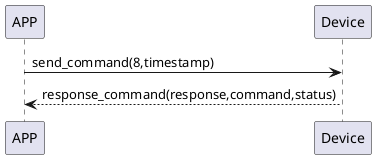 @startuml
APP -> Device: send_command(8,timestamp)
Device --> APP: response_command(response,command,status)
@enduml
